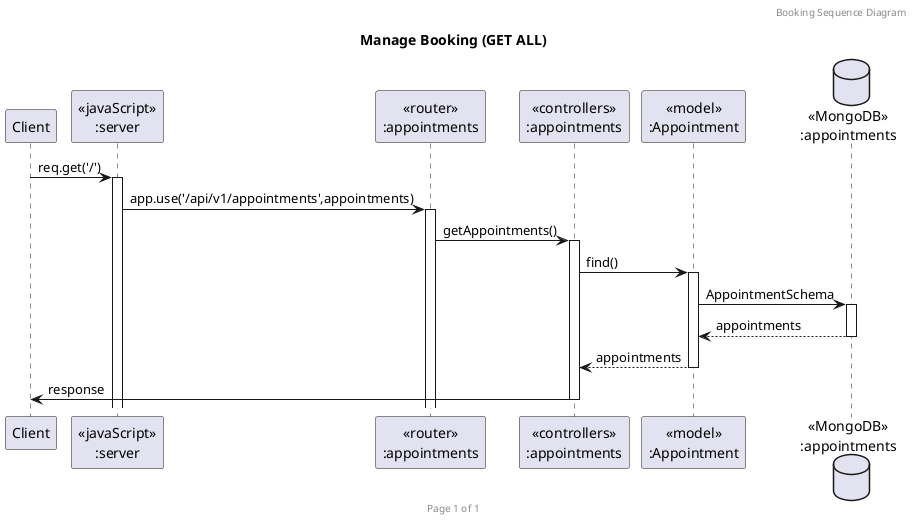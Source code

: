 @startuml Manage Booking (GET ALL)

header Booking Sequence Diagram
footer Page %page% of %lastpage%
title "Manage Booking (GET ALL)"

participant "Client" as client
participant "<<javaScript>>\n:server" as server
participant "<<router>>\n:appointments" as routerAppointments
participant "<<controllers>>\n:appointments" as controllersAppointments
participant "<<model>>\n:Appointment" as modelAppointments
database "<<MongoDB>>\n:appointments" as AppointmentsDatabase

client->server ++:req.get('/')
server->routerAppointments ++:app.use('/api/v1/appointments',appointments)
routerAppointments -> controllersAppointments ++:getAppointments()
controllersAppointments->modelAppointments ++:find()
modelAppointments ->AppointmentsDatabase ++:AppointmentSchema
AppointmentsDatabase --> modelAppointments --:appointments
controllersAppointments <-- modelAppointments --:appointments
controllersAppointments->client --:response

@enduml
